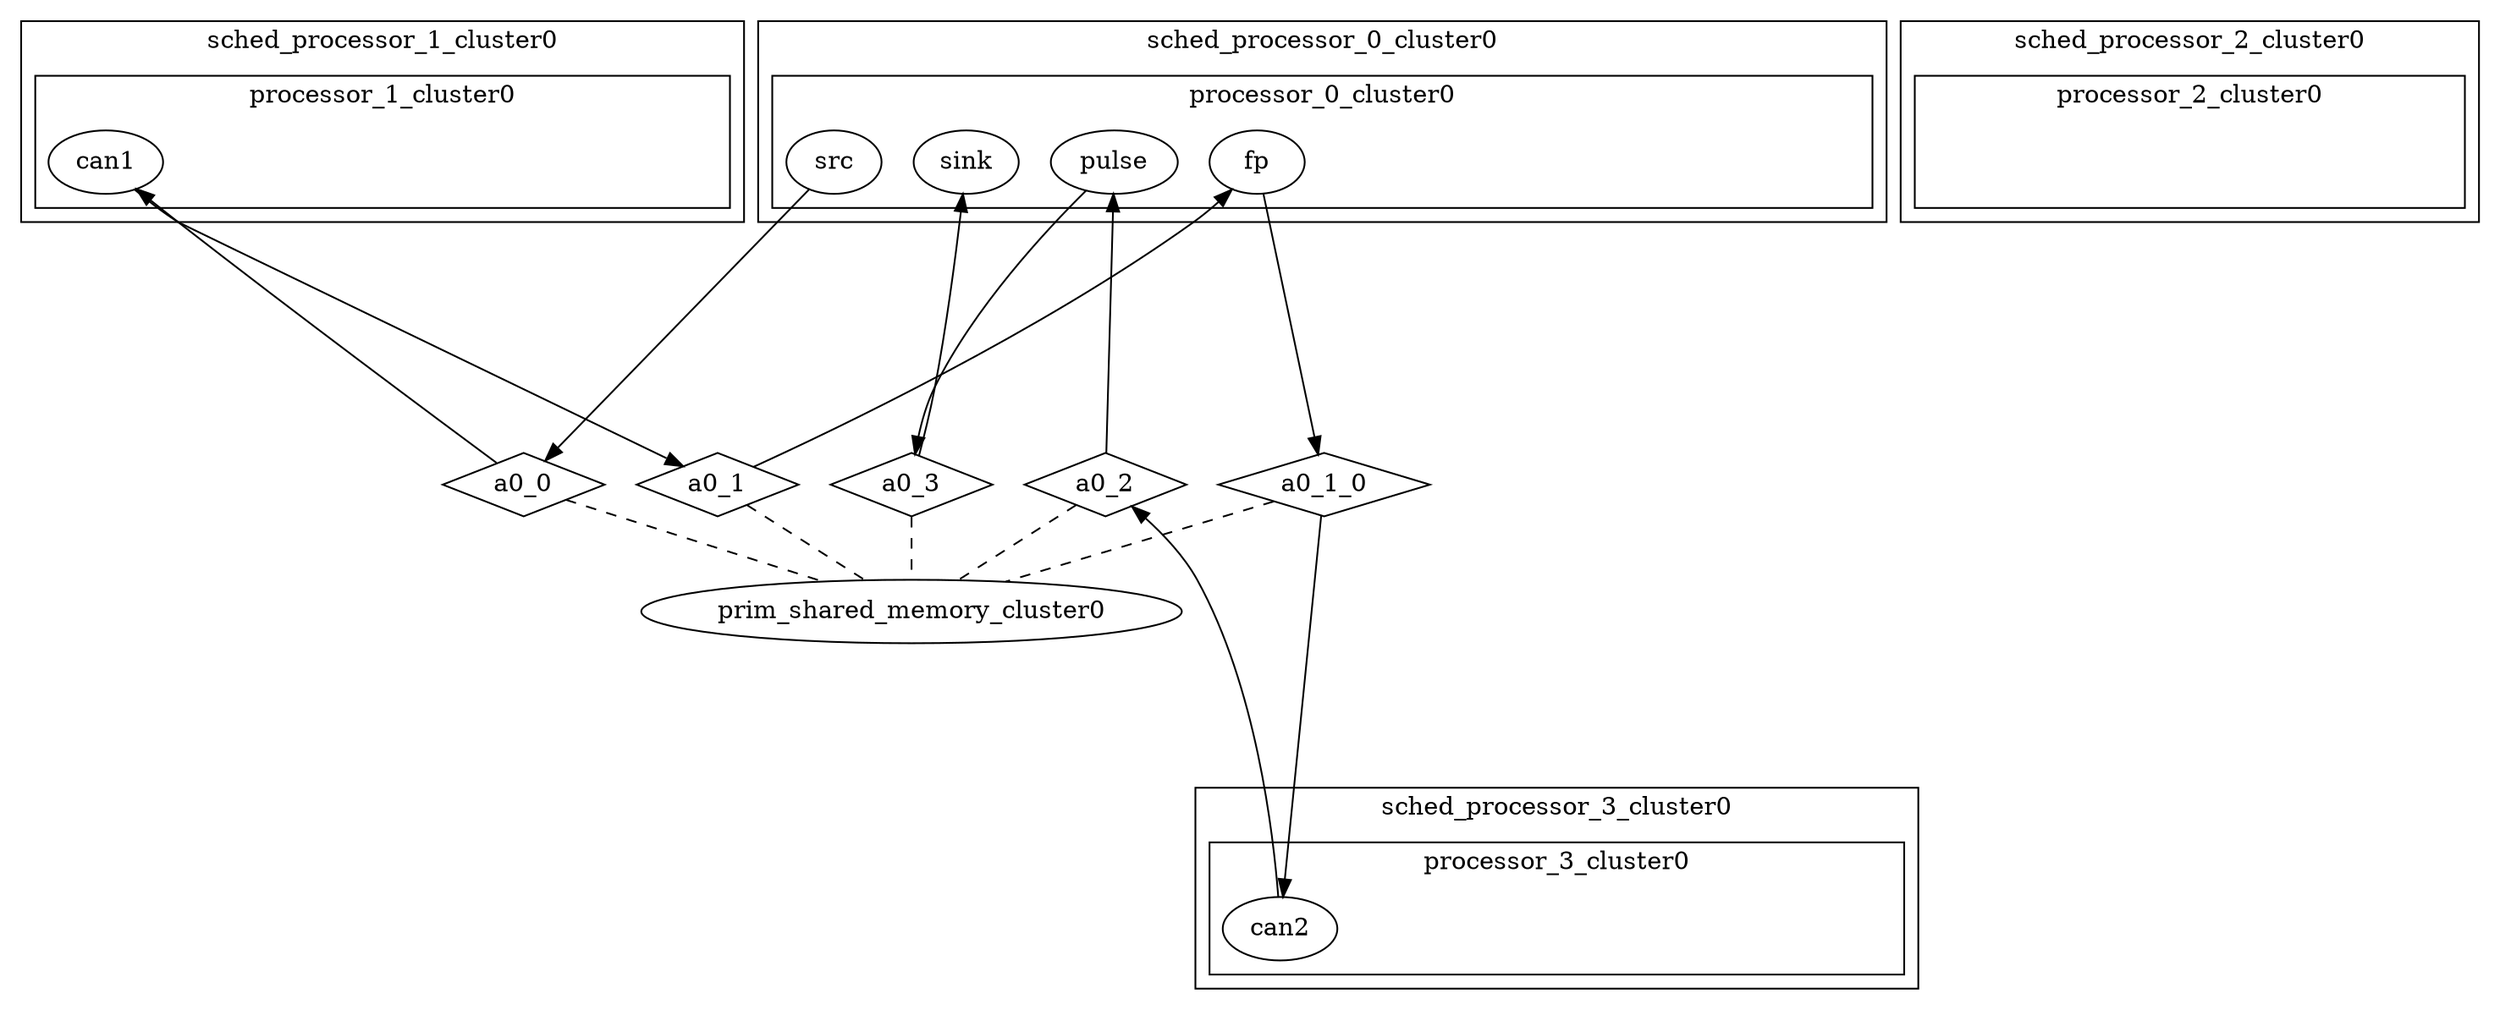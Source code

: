 digraph G {
subgraph cluster_scheduler_sched_processor_0_cluster0 {
label=sched_processor_0_cluster0;
subgraph cluster_processor_processor_0_cluster0 {
label=processor_0_cluster0;
dummy_processor_0_cluster0 [style=invis];
process_src [label=src];
process_fp [label=fp];
process_pulse [label=pulse];
process_sink [label=sink];
}

}

subgraph cluster_scheduler_sched_processor_1_cluster0 {
label=sched_processor_1_cluster0;
subgraph cluster_processor_processor_1_cluster0 {
label=processor_1_cluster0;
dummy_processor_1_cluster0 [style=invis];
process_can1 [label=can1];
}

}

subgraph cluster_scheduler_sched_processor_2_cluster0 {
label=sched_processor_2_cluster0;
subgraph cluster_processor_processor_2_cluster0 {
label=processor_2_cluster0;
dummy_processor_2_cluster0 [style=invis];
}

}

subgraph cluster_scheduler_sched_processor_3_cluster0 {
label=sched_processor_3_cluster0;
subgraph cluster_processor_processor_3_cluster0 {
label=processor_3_cluster0;
dummy_processor_3_cluster0 [style=invis];
process_can2 [label=can2];
}

}

primitive_prim_shared_memory_cluster0 [label=prim_shared_memory_cluster0];
channel_a0_0 [label=a0_0, shape=diamond];
process_src -> channel_a0_0  [minlen=4];
channel_a0_0 -> process_can1  [minlen=4];
channel_a0_0 -> primitive_prim_shared_memory_cluster0  [arrowhead=none, style=dashed];
channel_a0_1 [label=a0_1, shape=diamond];
process_can1 -> channel_a0_1  [minlen=4];
channel_a0_1 -> process_fp  [minlen=4];
channel_a0_1 -> primitive_prim_shared_memory_cluster0  [arrowhead=none, style=dashed];
channel_a0_1_0 [label=a0_1_0, shape=diamond];
process_fp -> channel_a0_1_0  [minlen=4];
channel_a0_1_0 -> process_can2  [minlen=4];
channel_a0_1_0 -> primitive_prim_shared_memory_cluster0  [arrowhead=none, style=dashed];
channel_a0_2 [label=a0_2, shape=diamond];
process_can2 -> channel_a0_2  [minlen=4];
channel_a0_2 -> process_pulse  [minlen=4];
channel_a0_2 -> primitive_prim_shared_memory_cluster0  [arrowhead=none, style=dashed];
channel_a0_3 [label=a0_3, shape=diamond];
process_pulse -> channel_a0_3  [minlen=4];
channel_a0_3 -> process_sink  [minlen=4];
channel_a0_3 -> primitive_prim_shared_memory_cluster0  [arrowhead=none, style=dashed];
}
